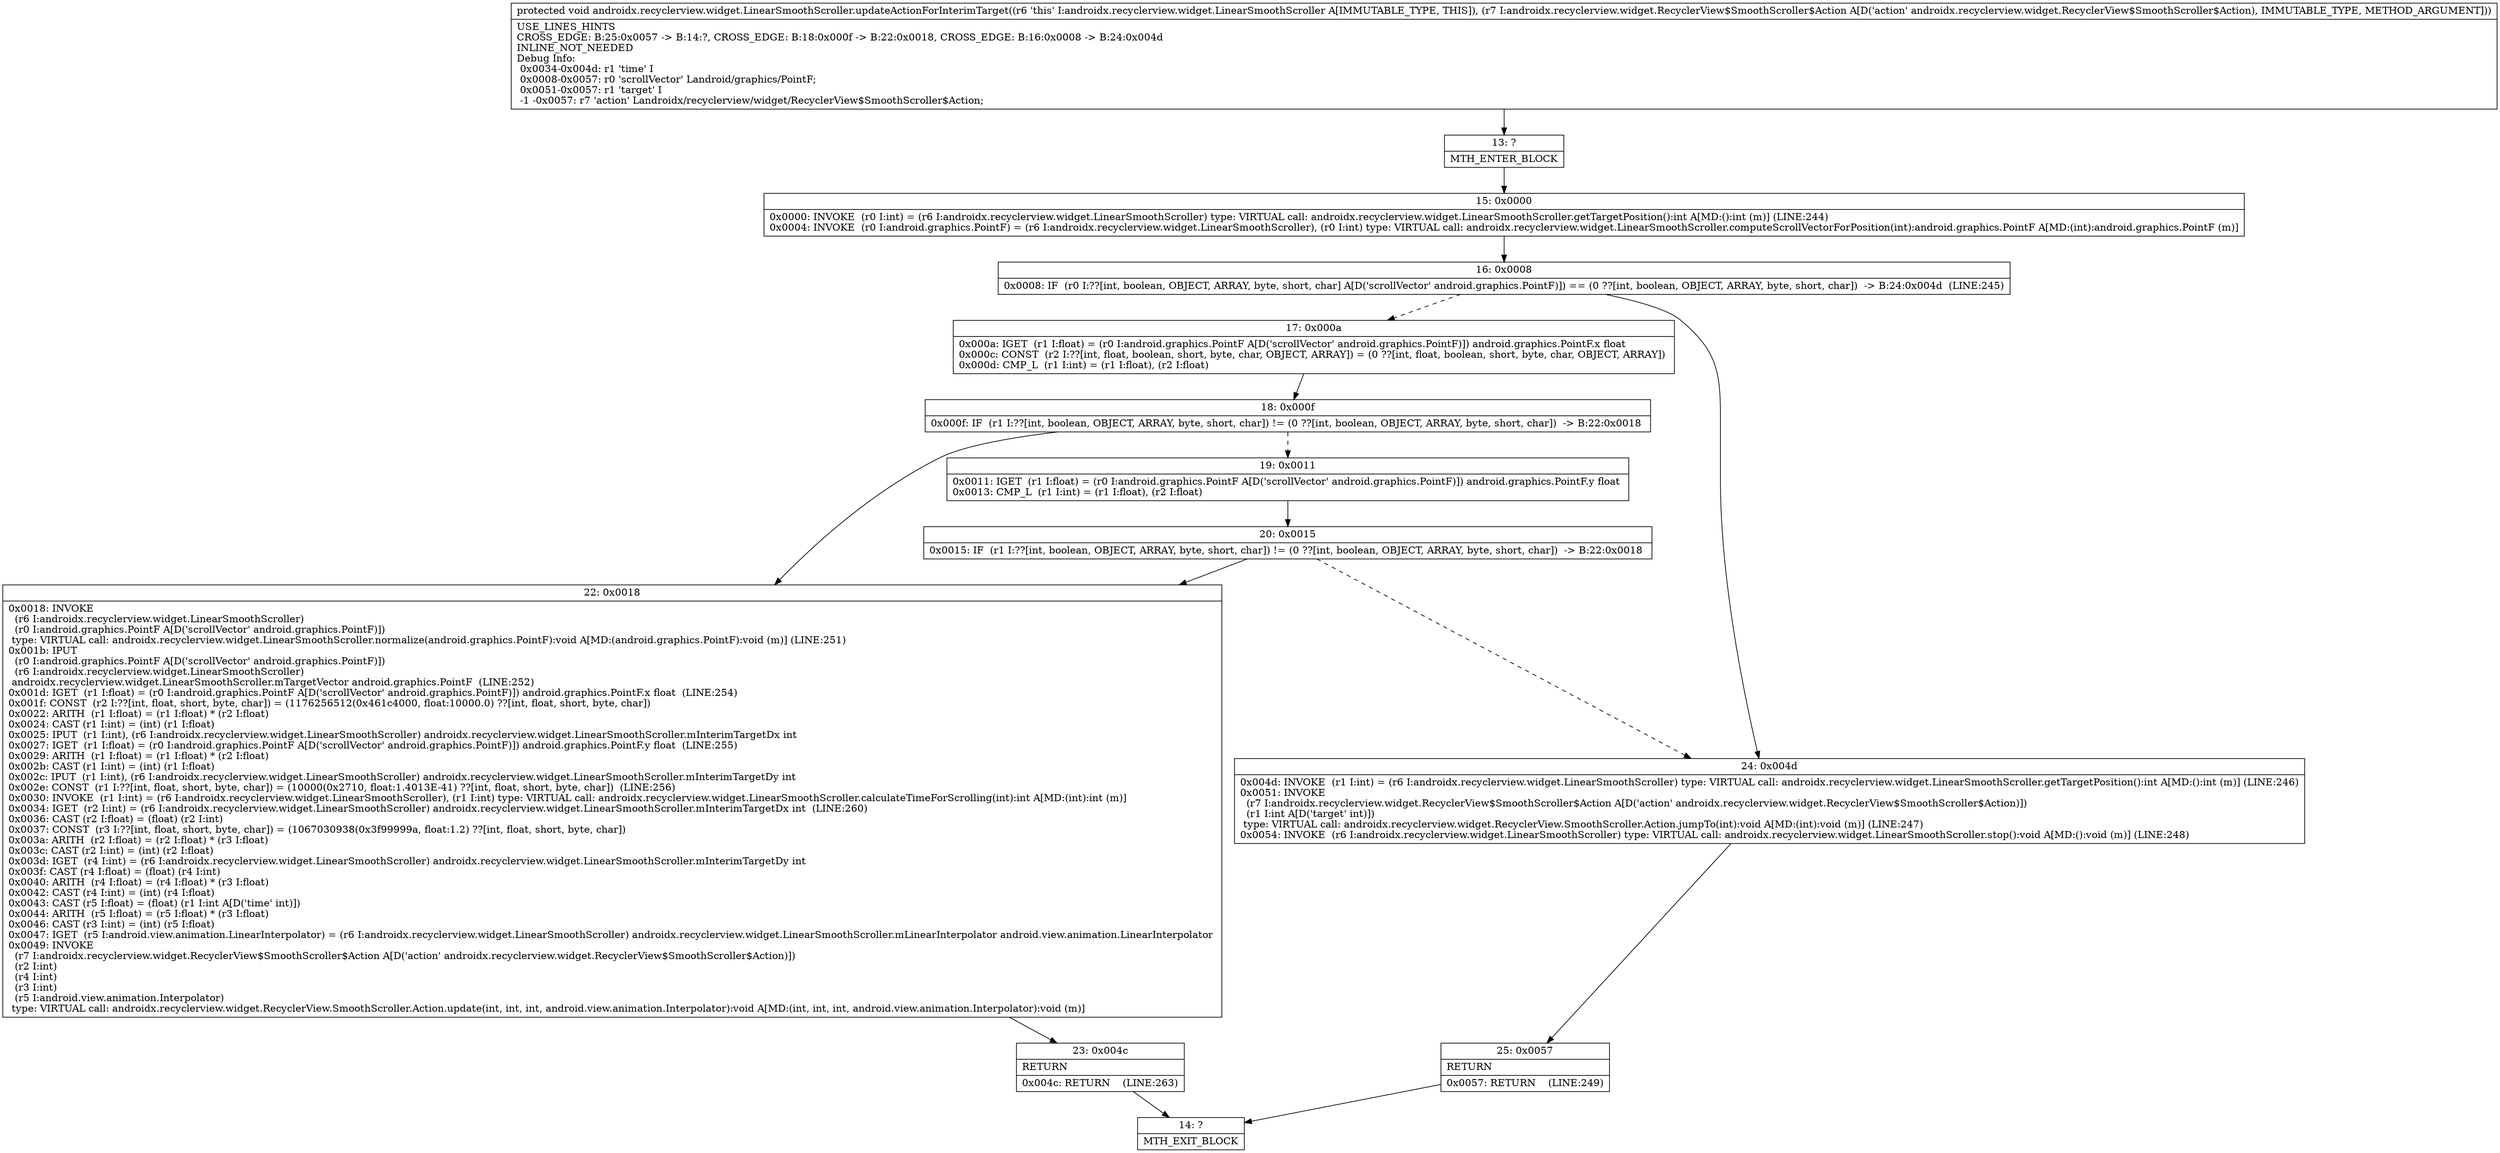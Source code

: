 digraph "CFG forandroidx.recyclerview.widget.LinearSmoothScroller.updateActionForInterimTarget(Landroidx\/recyclerview\/widget\/RecyclerView$SmoothScroller$Action;)V" {
Node_13 [shape=record,label="{13\:\ ?|MTH_ENTER_BLOCK\l}"];
Node_15 [shape=record,label="{15\:\ 0x0000|0x0000: INVOKE  (r0 I:int) = (r6 I:androidx.recyclerview.widget.LinearSmoothScroller) type: VIRTUAL call: androidx.recyclerview.widget.LinearSmoothScroller.getTargetPosition():int A[MD:():int (m)] (LINE:244)\l0x0004: INVOKE  (r0 I:android.graphics.PointF) = (r6 I:androidx.recyclerview.widget.LinearSmoothScroller), (r0 I:int) type: VIRTUAL call: androidx.recyclerview.widget.LinearSmoothScroller.computeScrollVectorForPosition(int):android.graphics.PointF A[MD:(int):android.graphics.PointF (m)]\l}"];
Node_16 [shape=record,label="{16\:\ 0x0008|0x0008: IF  (r0 I:??[int, boolean, OBJECT, ARRAY, byte, short, char] A[D('scrollVector' android.graphics.PointF)]) == (0 ??[int, boolean, OBJECT, ARRAY, byte, short, char])  \-\> B:24:0x004d  (LINE:245)\l}"];
Node_17 [shape=record,label="{17\:\ 0x000a|0x000a: IGET  (r1 I:float) = (r0 I:android.graphics.PointF A[D('scrollVector' android.graphics.PointF)]) android.graphics.PointF.x float \l0x000c: CONST  (r2 I:??[int, float, boolean, short, byte, char, OBJECT, ARRAY]) = (0 ??[int, float, boolean, short, byte, char, OBJECT, ARRAY]) \l0x000d: CMP_L  (r1 I:int) = (r1 I:float), (r2 I:float) \l}"];
Node_18 [shape=record,label="{18\:\ 0x000f|0x000f: IF  (r1 I:??[int, boolean, OBJECT, ARRAY, byte, short, char]) != (0 ??[int, boolean, OBJECT, ARRAY, byte, short, char])  \-\> B:22:0x0018 \l}"];
Node_19 [shape=record,label="{19\:\ 0x0011|0x0011: IGET  (r1 I:float) = (r0 I:android.graphics.PointF A[D('scrollVector' android.graphics.PointF)]) android.graphics.PointF.y float \l0x0013: CMP_L  (r1 I:int) = (r1 I:float), (r2 I:float) \l}"];
Node_20 [shape=record,label="{20\:\ 0x0015|0x0015: IF  (r1 I:??[int, boolean, OBJECT, ARRAY, byte, short, char]) != (0 ??[int, boolean, OBJECT, ARRAY, byte, short, char])  \-\> B:22:0x0018 \l}"];
Node_22 [shape=record,label="{22\:\ 0x0018|0x0018: INVOKE  \l  (r6 I:androidx.recyclerview.widget.LinearSmoothScroller)\l  (r0 I:android.graphics.PointF A[D('scrollVector' android.graphics.PointF)])\l type: VIRTUAL call: androidx.recyclerview.widget.LinearSmoothScroller.normalize(android.graphics.PointF):void A[MD:(android.graphics.PointF):void (m)] (LINE:251)\l0x001b: IPUT  \l  (r0 I:android.graphics.PointF A[D('scrollVector' android.graphics.PointF)])\l  (r6 I:androidx.recyclerview.widget.LinearSmoothScroller)\l androidx.recyclerview.widget.LinearSmoothScroller.mTargetVector android.graphics.PointF  (LINE:252)\l0x001d: IGET  (r1 I:float) = (r0 I:android.graphics.PointF A[D('scrollVector' android.graphics.PointF)]) android.graphics.PointF.x float  (LINE:254)\l0x001f: CONST  (r2 I:??[int, float, short, byte, char]) = (1176256512(0x461c4000, float:10000.0) ??[int, float, short, byte, char]) \l0x0022: ARITH  (r1 I:float) = (r1 I:float) * (r2 I:float) \l0x0024: CAST (r1 I:int) = (int) (r1 I:float) \l0x0025: IPUT  (r1 I:int), (r6 I:androidx.recyclerview.widget.LinearSmoothScroller) androidx.recyclerview.widget.LinearSmoothScroller.mInterimTargetDx int \l0x0027: IGET  (r1 I:float) = (r0 I:android.graphics.PointF A[D('scrollVector' android.graphics.PointF)]) android.graphics.PointF.y float  (LINE:255)\l0x0029: ARITH  (r1 I:float) = (r1 I:float) * (r2 I:float) \l0x002b: CAST (r1 I:int) = (int) (r1 I:float) \l0x002c: IPUT  (r1 I:int), (r6 I:androidx.recyclerview.widget.LinearSmoothScroller) androidx.recyclerview.widget.LinearSmoothScroller.mInterimTargetDy int \l0x002e: CONST  (r1 I:??[int, float, short, byte, char]) = (10000(0x2710, float:1.4013E\-41) ??[int, float, short, byte, char])  (LINE:256)\l0x0030: INVOKE  (r1 I:int) = (r6 I:androidx.recyclerview.widget.LinearSmoothScroller), (r1 I:int) type: VIRTUAL call: androidx.recyclerview.widget.LinearSmoothScroller.calculateTimeForScrolling(int):int A[MD:(int):int (m)]\l0x0034: IGET  (r2 I:int) = (r6 I:androidx.recyclerview.widget.LinearSmoothScroller) androidx.recyclerview.widget.LinearSmoothScroller.mInterimTargetDx int  (LINE:260)\l0x0036: CAST (r2 I:float) = (float) (r2 I:int) \l0x0037: CONST  (r3 I:??[int, float, short, byte, char]) = (1067030938(0x3f99999a, float:1.2) ??[int, float, short, byte, char]) \l0x003a: ARITH  (r2 I:float) = (r2 I:float) * (r3 I:float) \l0x003c: CAST (r2 I:int) = (int) (r2 I:float) \l0x003d: IGET  (r4 I:int) = (r6 I:androidx.recyclerview.widget.LinearSmoothScroller) androidx.recyclerview.widget.LinearSmoothScroller.mInterimTargetDy int \l0x003f: CAST (r4 I:float) = (float) (r4 I:int) \l0x0040: ARITH  (r4 I:float) = (r4 I:float) * (r3 I:float) \l0x0042: CAST (r4 I:int) = (int) (r4 I:float) \l0x0043: CAST (r5 I:float) = (float) (r1 I:int A[D('time' int)]) \l0x0044: ARITH  (r5 I:float) = (r5 I:float) * (r3 I:float) \l0x0046: CAST (r3 I:int) = (int) (r5 I:float) \l0x0047: IGET  (r5 I:android.view.animation.LinearInterpolator) = (r6 I:androidx.recyclerview.widget.LinearSmoothScroller) androidx.recyclerview.widget.LinearSmoothScroller.mLinearInterpolator android.view.animation.LinearInterpolator \l0x0049: INVOKE  \l  (r7 I:androidx.recyclerview.widget.RecyclerView$SmoothScroller$Action A[D('action' androidx.recyclerview.widget.RecyclerView$SmoothScroller$Action)])\l  (r2 I:int)\l  (r4 I:int)\l  (r3 I:int)\l  (r5 I:android.view.animation.Interpolator)\l type: VIRTUAL call: androidx.recyclerview.widget.RecyclerView.SmoothScroller.Action.update(int, int, int, android.view.animation.Interpolator):void A[MD:(int, int, int, android.view.animation.Interpolator):void (m)]\l}"];
Node_23 [shape=record,label="{23\:\ 0x004c|RETURN\l|0x004c: RETURN    (LINE:263)\l}"];
Node_14 [shape=record,label="{14\:\ ?|MTH_EXIT_BLOCK\l}"];
Node_24 [shape=record,label="{24\:\ 0x004d|0x004d: INVOKE  (r1 I:int) = (r6 I:androidx.recyclerview.widget.LinearSmoothScroller) type: VIRTUAL call: androidx.recyclerview.widget.LinearSmoothScroller.getTargetPosition():int A[MD:():int (m)] (LINE:246)\l0x0051: INVOKE  \l  (r7 I:androidx.recyclerview.widget.RecyclerView$SmoothScroller$Action A[D('action' androidx.recyclerview.widget.RecyclerView$SmoothScroller$Action)])\l  (r1 I:int A[D('target' int)])\l type: VIRTUAL call: androidx.recyclerview.widget.RecyclerView.SmoothScroller.Action.jumpTo(int):void A[MD:(int):void (m)] (LINE:247)\l0x0054: INVOKE  (r6 I:androidx.recyclerview.widget.LinearSmoothScroller) type: VIRTUAL call: androidx.recyclerview.widget.LinearSmoothScroller.stop():void A[MD:():void (m)] (LINE:248)\l}"];
Node_25 [shape=record,label="{25\:\ 0x0057|RETURN\l|0x0057: RETURN    (LINE:249)\l}"];
MethodNode[shape=record,label="{protected void androidx.recyclerview.widget.LinearSmoothScroller.updateActionForInterimTarget((r6 'this' I:androidx.recyclerview.widget.LinearSmoothScroller A[IMMUTABLE_TYPE, THIS]), (r7 I:androidx.recyclerview.widget.RecyclerView$SmoothScroller$Action A[D('action' androidx.recyclerview.widget.RecyclerView$SmoothScroller$Action), IMMUTABLE_TYPE, METHOD_ARGUMENT]))  | USE_LINES_HINTS\lCROSS_EDGE: B:25:0x0057 \-\> B:14:?, CROSS_EDGE: B:18:0x000f \-\> B:22:0x0018, CROSS_EDGE: B:16:0x0008 \-\> B:24:0x004d\lINLINE_NOT_NEEDED\lDebug Info:\l  0x0034\-0x004d: r1 'time' I\l  0x0008\-0x0057: r0 'scrollVector' Landroid\/graphics\/PointF;\l  0x0051\-0x0057: r1 'target' I\l  \-1 \-0x0057: r7 'action' Landroidx\/recyclerview\/widget\/RecyclerView$SmoothScroller$Action;\l}"];
MethodNode -> Node_13;Node_13 -> Node_15;
Node_15 -> Node_16;
Node_16 -> Node_17[style=dashed];
Node_16 -> Node_24;
Node_17 -> Node_18;
Node_18 -> Node_19[style=dashed];
Node_18 -> Node_22;
Node_19 -> Node_20;
Node_20 -> Node_22;
Node_20 -> Node_24[style=dashed];
Node_22 -> Node_23;
Node_23 -> Node_14;
Node_24 -> Node_25;
Node_25 -> Node_14;
}

